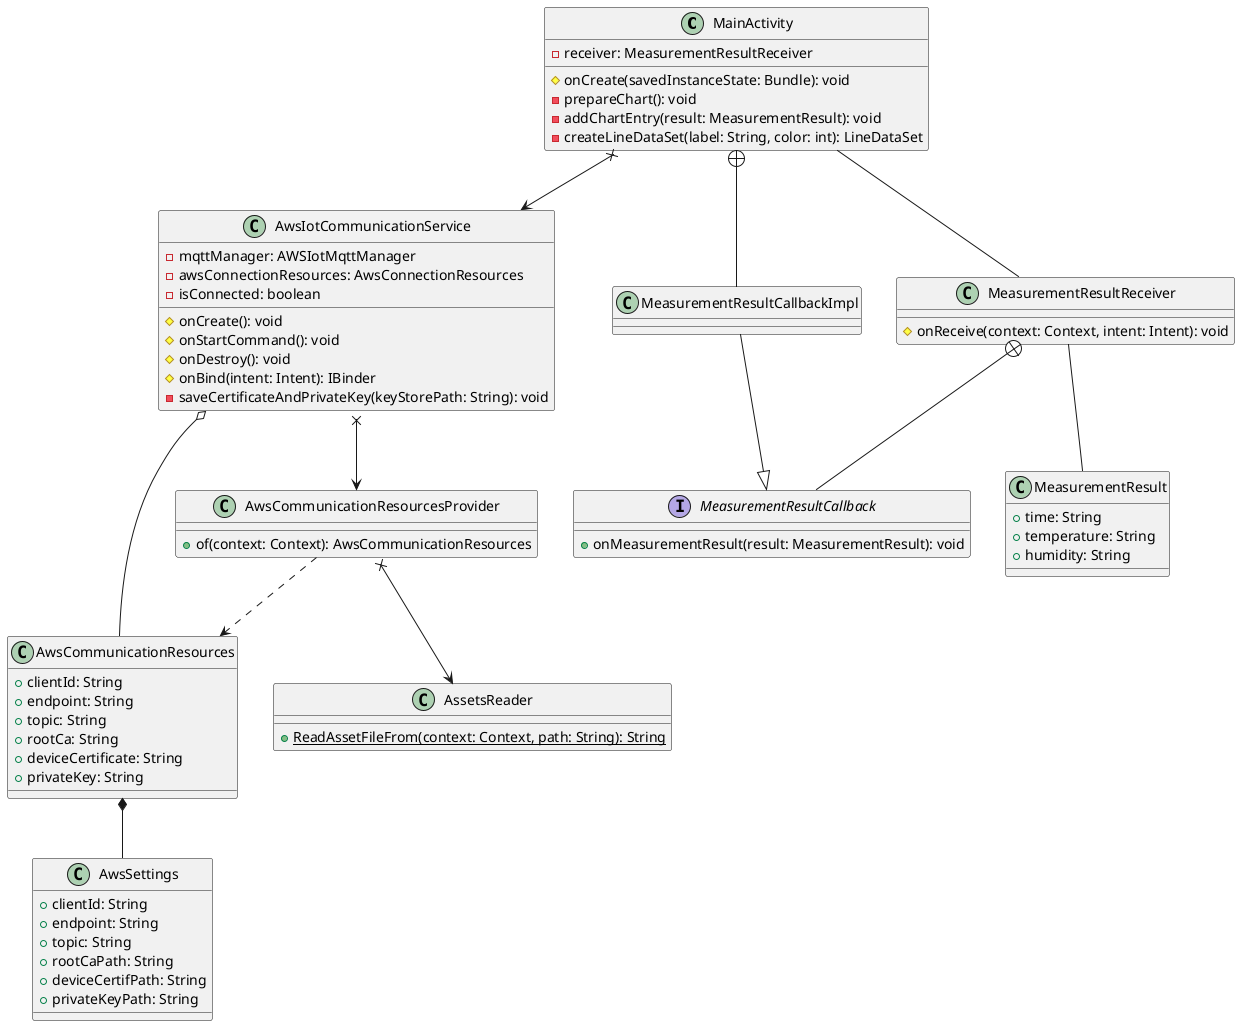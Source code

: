 @startuml class diagram

class MainActivity {
    - receiver: MeasurementResultReceiver

    # onCreate(savedInstanceState: Bundle): void
    - prepareChart(): void
    - addChartEntry(result: MeasurementResult): void
    - createLineDataSet(label: String, color: int): LineDataSet
}

MainActivity x--> AwsIotCommunicationService
MainActivity -- MeasurementResultReceiver
MainActivity +-- MeasurementResultCallbackImpl

class AwsIotCommunicationService {
    - mqttManager: AWSIotMqttManager
    - awsConnectionResources: AwsConnectionResources
    - isConnected: boolean

    # onCreate(): void
    # onStartCommand(): void
    # onDestroy(): void
    # onBind(intent: Intent): IBinder
    - saveCertificateAndPrivateKey(keyStorePath: String): void
}

AwsIotCommunicationService x--> AwsCommunicationResourcesProvider
AwsIotCommunicationService o-- AwsCommunicationResources

class AwsCommunicationResourcesProvider {
    + of(context: Context): AwsCommunicationResources
}

AwsCommunicationResourcesProvider ..> AwsCommunicationResources
AwsCommunicationResourcesProvider x--> AssetsReader

class AssetsReader {
    + {static} ReadAssetFileFrom(context: Context, path: String): String
}

class AwsCommunicationResources {
    + clientId: String
    + endpoint: String
    + topic: String
    + rootCa: String
    + deviceCertificate: String
    + privateKey: String
}

AwsCommunicationResources *-- AwsSettings

class AwsSettings {
    + clientId: String
    + endpoint: String
    + topic: String
    + rootCaPath: String
    + deviceCertifPath: String
    + privateKeyPath: String
}

class MeasurementResultReceiver {
    # onReceive(context: Context, intent: Intent): void
}

MeasurementResultReceiver +-- MeasurementResultCallback
MeasurementResultReceiver -- MeasurementResult

interface MeasurementResultCallback {
    + onMeasurementResult(result: MeasurementResult): void
}

MeasurementResultCallbackImpl --|> MeasurementResultCallback

class MeasurementResult {
    + time: String
    + temperature: String
    + humidity: String
}

@enduml